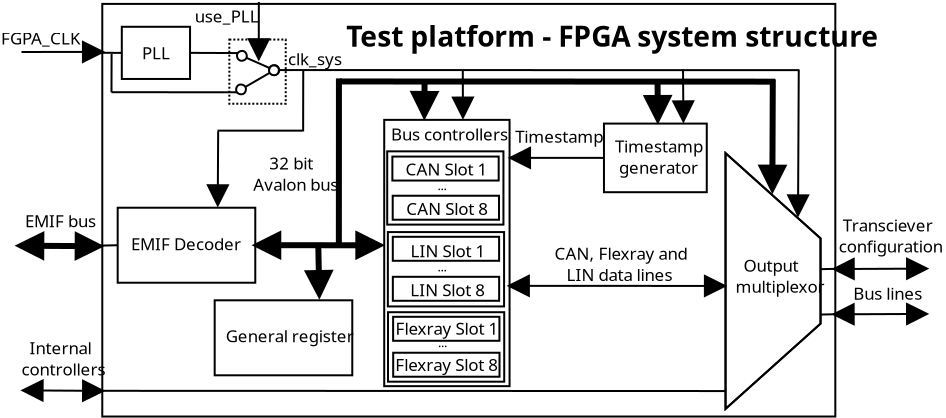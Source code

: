 <?xml version="1.0" encoding="UTF-8"?>
<dia:diagram xmlns:dia="http://www.lysator.liu.se/~alla/dia/">
  <dia:layer name="Pozadí" visible="true" active="true">
    <dia:object type="Standard - Line" version="0" id="O0">
      <dia:attribute name="obj_pos">
        <dia:point val="7.55,25.438"/>
      </dia:attribute>
      <dia:attribute name="obj_bb">
        <dia:rectangle val="7.365,24.703;11.856,26.197"/>
      </dia:attribute>
      <dia:attribute name="conn_endpoints">
        <dia:point val="7.55,25.438"/>
        <dia:point val="11.67,25.462"/>
      </dia:attribute>
      <dia:attribute name="numcp">
        <dia:int val="1"/>
      </dia:attribute>
      <dia:attribute name="line_width">
        <dia:real val="0.3"/>
      </dia:attribute>
      <dia:attribute name="start_arrow">
        <dia:enum val="3"/>
      </dia:attribute>
      <dia:attribute name="start_arrow_length">
        <dia:real val="1"/>
      </dia:attribute>
      <dia:attribute name="start_arrow_width">
        <dia:real val="1"/>
      </dia:attribute>
      <dia:attribute name="end_arrow">
        <dia:enum val="3"/>
      </dia:attribute>
      <dia:attribute name="end_arrow_length">
        <dia:real val="1"/>
      </dia:attribute>
      <dia:attribute name="end_arrow_width">
        <dia:real val="1"/>
      </dia:attribute>
    </dia:object>
    <dia:object type="Standard - Text" version="1" id="O1">
      <dia:attribute name="obj_pos">
        <dia:point val="7.892,24.513"/>
      </dia:attribute>
      <dia:attribute name="obj_bb">
        <dia:rectangle val="7.892,23.666;11.36,24.688"/>
      </dia:attribute>
      <dia:attribute name="text">
        <dia:composite type="text">
          <dia:attribute name="string">
            <dia:string>#EMIF bus#</dia:string>
          </dia:attribute>
          <dia:attribute name="font">
            <dia:font family="sans" style="0" name="Helvetica"/>
          </dia:attribute>
          <dia:attribute name="height">
            <dia:real val="1.058"/>
          </dia:attribute>
          <dia:attribute name="pos">
            <dia:point val="7.892,24.513"/>
          </dia:attribute>
          <dia:attribute name="color">
            <dia:color val="#000000"/>
          </dia:attribute>
          <dia:attribute name="alignment">
            <dia:enum val="0"/>
          </dia:attribute>
        </dia:composite>
      </dia:attribute>
      <dia:attribute name="valign">
        <dia:enum val="3"/>
      </dia:attribute>
    </dia:object>
    <dia:object type="Standard - Text" version="1" id="O2">
      <dia:attribute name="obj_pos">
        <dia:point val="23.952,15.486"/>
      </dia:attribute>
      <dia:attribute name="obj_bb">
        <dia:rectangle val="23.952,14.076;51.04,15.776"/>
      </dia:attribute>
      <dia:attribute name="text">
        <dia:composite type="text">
          <dia:attribute name="string">
            <dia:string>#Test platform - FPGA system structure#</dia:string>
          </dia:attribute>
          <dia:attribute name="font">
            <dia:font family="sans" style="80" name="Helvetica-Bold"/>
          </dia:attribute>
          <dia:attribute name="height">
            <dia:real val="1.764"/>
          </dia:attribute>
          <dia:attribute name="pos">
            <dia:point val="23.952,15.486"/>
          </dia:attribute>
          <dia:attribute name="color">
            <dia:color val="#000000"/>
          </dia:attribute>
          <dia:attribute name="alignment">
            <dia:enum val="0"/>
          </dia:attribute>
        </dia:composite>
      </dia:attribute>
      <dia:attribute name="valign">
        <dia:enum val="3"/>
      </dia:attribute>
    </dia:object>
    <dia:object type="Standard - Box" version="0" id="O3">
      <dia:attribute name="obj_pos">
        <dia:point val="12.52,23.538"/>
      </dia:attribute>
      <dia:attribute name="obj_bb">
        <dia:rectangle val="12.47,23.488;19.45,27.337"/>
      </dia:attribute>
      <dia:attribute name="elem_corner">
        <dia:point val="12.52,23.538"/>
      </dia:attribute>
      <dia:attribute name="elem_width">
        <dia:real val="6.88"/>
      </dia:attribute>
      <dia:attribute name="elem_height">
        <dia:real val="3.75"/>
      </dia:attribute>
      <dia:attribute name="border_width">
        <dia:real val="0.1"/>
      </dia:attribute>
      <dia:attribute name="show_background">
        <dia:boolean val="false"/>
      </dia:attribute>
    </dia:object>
    <dia:object type="Standard - Text" version="1" id="O4">
      <dia:attribute name="obj_pos">
        <dia:point val="13.187,25.669"/>
      </dia:attribute>
      <dia:attribute name="obj_bb">
        <dia:rectangle val="13.187,24.822;18.424,26.903"/>
      </dia:attribute>
      <dia:attribute name="text">
        <dia:composite type="text">
          <dia:attribute name="string">
            <dia:string>#EMIF Decoder
#</dia:string>
          </dia:attribute>
          <dia:attribute name="font">
            <dia:font family="sans" style="0" name="Helvetica"/>
          </dia:attribute>
          <dia:attribute name="height">
            <dia:real val="1.058"/>
          </dia:attribute>
          <dia:attribute name="pos">
            <dia:point val="13.187,25.669"/>
          </dia:attribute>
          <dia:attribute name="color">
            <dia:color val="#000000"/>
          </dia:attribute>
          <dia:attribute name="alignment">
            <dia:enum val="0"/>
          </dia:attribute>
        </dia:composite>
      </dia:attribute>
      <dia:attribute name="valign">
        <dia:enum val="3"/>
      </dia:attribute>
    </dia:object>
    <dia:object type="Standard - Box" version="0" id="O5">
      <dia:attribute name="obj_pos">
        <dia:point val="12.726,14.491"/>
      </dia:attribute>
      <dia:attribute name="obj_bb">
        <dia:rectangle val="12.676,14.441;16.188,17.149"/>
      </dia:attribute>
      <dia:attribute name="elem_corner">
        <dia:point val="12.726,14.491"/>
      </dia:attribute>
      <dia:attribute name="elem_width">
        <dia:real val="3.412"/>
      </dia:attribute>
      <dia:attribute name="elem_height">
        <dia:real val="2.609"/>
      </dia:attribute>
      <dia:attribute name="border_width">
        <dia:real val="0.1"/>
      </dia:attribute>
      <dia:attribute name="show_background">
        <dia:boolean val="false"/>
      </dia:attribute>
    </dia:object>
    <dia:object type="Standard - Text" version="1" id="O6">
      <dia:attribute name="obj_pos">
        <dia:point val="13.73,16.114"/>
      </dia:attribute>
      <dia:attribute name="obj_bb">
        <dia:rectangle val="13.73,15.267;15.043,17.347"/>
      </dia:attribute>
      <dia:attribute name="text">
        <dia:composite type="text">
          <dia:attribute name="string">
            <dia:string>#PLL
#</dia:string>
          </dia:attribute>
          <dia:attribute name="font">
            <dia:font family="sans" style="0" name="Helvetica"/>
          </dia:attribute>
          <dia:attribute name="height">
            <dia:real val="1.058"/>
          </dia:attribute>
          <dia:attribute name="pos">
            <dia:point val="13.73,16.114"/>
          </dia:attribute>
          <dia:attribute name="color">
            <dia:color val="#000000"/>
          </dia:attribute>
          <dia:attribute name="alignment">
            <dia:enum val="0"/>
          </dia:attribute>
        </dia:composite>
      </dia:attribute>
      <dia:attribute name="valign">
        <dia:enum val="3"/>
      </dia:attribute>
    </dia:object>
    <dia:object type="chemeng - compr" version="1" id="O7">
      <dia:attribute name="obj_pos">
        <dia:point val="42.913,20.809"/>
      </dia:attribute>
      <dia:attribute name="obj_bb">
        <dia:rectangle val="42.862,20.697;47.712,33.708"/>
      </dia:attribute>
      <dia:attribute name="meta">
        <dia:composite type="dict"/>
      </dia:attribute>
      <dia:attribute name="elem_corner">
        <dia:point val="42.913,20.809"/>
      </dia:attribute>
      <dia:attribute name="elem_width">
        <dia:real val="4.75"/>
      </dia:attribute>
      <dia:attribute name="elem_height">
        <dia:real val="12.786"/>
      </dia:attribute>
      <dia:attribute name="line_width">
        <dia:real val="0.1"/>
      </dia:attribute>
      <dia:attribute name="line_colour">
        <dia:color val="#000000"/>
      </dia:attribute>
      <dia:attribute name="fill_colour">
        <dia:color val="#ffffff"/>
      </dia:attribute>
      <dia:attribute name="show_background">
        <dia:boolean val="true"/>
      </dia:attribute>
      <dia:attribute name="line_style">
        <dia:enum val="0"/>
        <dia:real val="1"/>
      </dia:attribute>
      <dia:attribute name="flip_horizontal">
        <dia:boolean val="false"/>
      </dia:attribute>
      <dia:attribute name="flip_vertical">
        <dia:boolean val="false"/>
      </dia:attribute>
      <dia:attribute name="subscale">
        <dia:real val="1"/>
      </dia:attribute>
    </dia:object>
    <dia:object type="Standard - Text" version="1" id="O8">
      <dia:attribute name="obj_pos">
        <dia:point val="43.416,26.733"/>
      </dia:attribute>
      <dia:attribute name="obj_bb">
        <dia:rectangle val="43.416,25.886;47.558,29.025"/>
      </dia:attribute>
      <dia:attribute name="text">
        <dia:composite type="text">
          <dia:attribute name="string">
            <dia:string>#  Output
multiplexor
#</dia:string>
          </dia:attribute>
          <dia:attribute name="font">
            <dia:font family="sans" style="0" name="Helvetica"/>
          </dia:attribute>
          <dia:attribute name="height">
            <dia:real val="1.058"/>
          </dia:attribute>
          <dia:attribute name="pos">
            <dia:point val="43.416,26.733"/>
          </dia:attribute>
          <dia:attribute name="color">
            <dia:color val="#000000"/>
          </dia:attribute>
          <dia:attribute name="alignment">
            <dia:enum val="0"/>
          </dia:attribute>
        </dia:composite>
      </dia:attribute>
      <dia:attribute name="valign">
        <dia:enum val="3"/>
      </dia:attribute>
    </dia:object>
    <dia:object type="Standard - Line" version="0" id="O9">
      <dia:attribute name="obj_pos">
        <dia:point val="7.709,15.751"/>
      </dia:attribute>
      <dia:attribute name="obj_bb">
        <dia:rectangle val="7.659,15.168;11.945,16.33"/>
      </dia:attribute>
      <dia:attribute name="conn_endpoints">
        <dia:point val="7.709,15.751"/>
        <dia:point val="11.833,15.748"/>
      </dia:attribute>
      <dia:attribute name="numcp">
        <dia:int val="1"/>
      </dia:attribute>
      <dia:attribute name="line_width">
        <dia:real val="0.1"/>
      </dia:attribute>
      <dia:attribute name="end_arrow">
        <dia:enum val="3"/>
      </dia:attribute>
      <dia:attribute name="end_arrow_length">
        <dia:real val="1"/>
      </dia:attribute>
      <dia:attribute name="end_arrow_width">
        <dia:real val="1"/>
      </dia:attribute>
    </dia:object>
    <dia:object type="Standard - Text" version="1" id="O10">
      <dia:attribute name="obj_pos">
        <dia:point val="6.686,15.377"/>
      </dia:attribute>
      <dia:attribute name="obj_bb">
        <dia:rectangle val="6.686,14.53;10.561,15.552"/>
      </dia:attribute>
      <dia:attribute name="text">
        <dia:composite type="text">
          <dia:attribute name="string">
            <dia:string>#FGPA_CLK#</dia:string>
          </dia:attribute>
          <dia:attribute name="font">
            <dia:font family="sans" style="0" name="Helvetica"/>
          </dia:attribute>
          <dia:attribute name="height">
            <dia:real val="1.058"/>
          </dia:attribute>
          <dia:attribute name="pos">
            <dia:point val="6.686,15.377"/>
          </dia:attribute>
          <dia:attribute name="color">
            <dia:color val="#000000"/>
          </dia:attribute>
          <dia:attribute name="alignment">
            <dia:enum val="0"/>
          </dia:attribute>
        </dia:composite>
      </dia:attribute>
      <dia:attribute name="valign">
        <dia:enum val="3"/>
      </dia:attribute>
    </dia:object>
    <dia:object type="Standard - Line" version="0" id="O11">
      <dia:attribute name="obj_pos">
        <dia:point val="16.138,15.795"/>
      </dia:attribute>
      <dia:attribute name="obj_bb">
        <dia:rectangle val="16.087,15.745;18.662,15.856"/>
      </dia:attribute>
      <dia:attribute name="conn_endpoints">
        <dia:point val="16.138,15.795"/>
        <dia:point val="18.612,15.805"/>
      </dia:attribute>
      <dia:attribute name="numcp">
        <dia:int val="1"/>
      </dia:attribute>
      <dia:attribute name="line_width">
        <dia:real val="0.1"/>
      </dia:attribute>
      <dia:connections>
        <dia:connection handle="0" to="O5" connection="4"/>
      </dia:connections>
    </dia:object>
    <dia:object type="Standard - Line" version="0" id="O12">
      <dia:attribute name="obj_pos">
        <dia:point val="12.209,17.761"/>
      </dia:attribute>
      <dia:attribute name="obj_bb">
        <dia:rectangle val="12.159,17.711;18.581,17.817"/>
      </dia:attribute>
      <dia:attribute name="conn_endpoints">
        <dia:point val="12.209,17.761"/>
        <dia:point val="18.531,17.767"/>
      </dia:attribute>
      <dia:attribute name="numcp">
        <dia:int val="1"/>
      </dia:attribute>
      <dia:attribute name="line_width">
        <dia:real val="0.1"/>
      </dia:attribute>
    </dia:object>
    <dia:object type="Standard - Line" version="0" id="O13">
      <dia:attribute name="obj_pos">
        <dia:point val="20.612,16.654"/>
      </dia:attribute>
      <dia:attribute name="obj_bb">
        <dia:rectangle val="20.562,16.604;46.645,16.71"/>
      </dia:attribute>
      <dia:attribute name="conn_endpoints">
        <dia:point val="20.612,16.654"/>
        <dia:point val="46.595,16.66"/>
      </dia:attribute>
      <dia:attribute name="numcp">
        <dia:int val="1"/>
      </dia:attribute>
      <dia:attribute name="line_width">
        <dia:real val="0.1"/>
      </dia:attribute>
    </dia:object>
    <dia:object type="Standard - Box" version="0" id="O14">
      <dia:attribute name="obj_pos">
        <dia:point val="18.103,15.129"/>
      </dia:attribute>
      <dia:attribute name="obj_bb">
        <dia:rectangle val="18.053,15.079;20.972,18.389"/>
      </dia:attribute>
      <dia:attribute name="elem_corner">
        <dia:point val="18.103,15.129"/>
      </dia:attribute>
      <dia:attribute name="elem_width">
        <dia:real val="2.819"/>
      </dia:attribute>
      <dia:attribute name="elem_height">
        <dia:real val="3.21"/>
      </dia:attribute>
      <dia:attribute name="border_width">
        <dia:real val="0.1"/>
      </dia:attribute>
      <dia:attribute name="show_background">
        <dia:boolean val="false"/>
      </dia:attribute>
      <dia:attribute name="line_style">
        <dia:enum val="4"/>
      </dia:attribute>
    </dia:object>
    <dia:object type="Standard - Line" version="0" id="O15">
      <dia:attribute name="obj_pos">
        <dia:point val="19.578,13.252"/>
      </dia:attribute>
      <dia:attribute name="obj_bb">
        <dia:rectangle val="18.994,13.202;20.156,16.273"/>
      </dia:attribute>
      <dia:attribute name="conn_endpoints">
        <dia:point val="19.578,13.252"/>
        <dia:point val="19.574,16.161"/>
      </dia:attribute>
      <dia:attribute name="numcp">
        <dia:int val="1"/>
      </dia:attribute>
      <dia:attribute name="line_width">
        <dia:real val="0.1"/>
      </dia:attribute>
      <dia:attribute name="end_arrow">
        <dia:enum val="3"/>
      </dia:attribute>
      <dia:attribute name="end_arrow_length">
        <dia:real val="1"/>
      </dia:attribute>
      <dia:attribute name="end_arrow_width">
        <dia:real val="1"/>
      </dia:attribute>
    </dia:object>
    <dia:object type="Standard - Text" version="1" id="O16">
      <dia:attribute name="obj_pos">
        <dia:point val="16.378,14.274"/>
      </dia:attribute>
      <dia:attribute name="obj_bb">
        <dia:rectangle val="16.378,13.427;19.448,14.449"/>
      </dia:attribute>
      <dia:attribute name="text">
        <dia:composite type="text">
          <dia:attribute name="string">
            <dia:string>#use_PLL#</dia:string>
          </dia:attribute>
          <dia:attribute name="font">
            <dia:font family="sans" style="0" name="Helvetica"/>
          </dia:attribute>
          <dia:attribute name="height">
            <dia:real val="1.058"/>
          </dia:attribute>
          <dia:attribute name="pos">
            <dia:point val="16.378,14.274"/>
          </dia:attribute>
          <dia:attribute name="color">
            <dia:color val="#000000"/>
          </dia:attribute>
          <dia:attribute name="alignment">
            <dia:enum val="0"/>
          </dia:attribute>
        </dia:composite>
      </dia:attribute>
      <dia:attribute name="valign">
        <dia:enum val="3"/>
      </dia:attribute>
    </dia:object>
    <dia:object type="Standard - Line" version="0" id="O17">
      <dia:attribute name="obj_pos">
        <dia:point val="18.456,15.823"/>
      </dia:attribute>
      <dia:attribute name="obj_bb">
        <dia:rectangle val="18.39,15.65;20.688,16.95"/>
      </dia:attribute>
      <dia:attribute name="conn_endpoints">
        <dia:point val="18.456,15.823"/>
        <dia:point val="20.622,16.777"/>
      </dia:attribute>
      <dia:attribute name="numcp">
        <dia:int val="1"/>
      </dia:attribute>
      <dia:attribute name="line_width">
        <dia:real val="0.1"/>
      </dia:attribute>
      <dia:attribute name="start_arrow">
        <dia:enum val="9"/>
      </dia:attribute>
      <dia:attribute name="start_arrow_length">
        <dia:real val="0.5"/>
      </dia:attribute>
      <dia:attribute name="start_arrow_width">
        <dia:real val="0.5"/>
      </dia:attribute>
      <dia:attribute name="end_arrow">
        <dia:enum val="9"/>
      </dia:attribute>
      <dia:attribute name="end_arrow_length">
        <dia:real val="0.5"/>
      </dia:attribute>
      <dia:attribute name="end_arrow_width">
        <dia:real val="0.5"/>
      </dia:attribute>
    </dia:object>
    <dia:object type="Standard - Line" version="0" id="O18">
      <dia:attribute name="obj_pos">
        <dia:point val="18.428,17.773"/>
      </dia:attribute>
      <dia:attribute name="obj_bb">
        <dia:rectangle val="18.359,16.391;20.663,17.9"/>
      </dia:attribute>
      <dia:attribute name="conn_endpoints">
        <dia:point val="18.428,17.773"/>
        <dia:point val="20.595,16.518"/>
      </dia:attribute>
      <dia:attribute name="numcp">
        <dia:int val="1"/>
      </dia:attribute>
      <dia:attribute name="line_width">
        <dia:real val="0.1"/>
      </dia:attribute>
      <dia:attribute name="start_arrow">
        <dia:enum val="9"/>
      </dia:attribute>
      <dia:attribute name="start_arrow_length">
        <dia:real val="0.5"/>
      </dia:attribute>
      <dia:attribute name="start_arrow_width">
        <dia:real val="0.5"/>
      </dia:attribute>
      <dia:attribute name="end_arrow">
        <dia:enum val="9"/>
      </dia:attribute>
      <dia:attribute name="end_arrow_length">
        <dia:real val="0.5"/>
      </dia:attribute>
      <dia:attribute name="end_arrow_width">
        <dia:real val="0.5"/>
      </dia:attribute>
    </dia:object>
    <dia:object type="Standard - Line" version="0" id="O19">
      <dia:attribute name="obj_pos">
        <dia:point val="12.216,15.845"/>
      </dia:attribute>
      <dia:attribute name="obj_bb">
        <dia:rectangle val="12.16,15.794;12.266,17.813"/>
      </dia:attribute>
      <dia:attribute name="conn_endpoints">
        <dia:point val="12.216,15.845"/>
        <dia:point val="12.21,17.763"/>
      </dia:attribute>
      <dia:attribute name="numcp">
        <dia:int val="1"/>
      </dia:attribute>
      <dia:attribute name="line_width">
        <dia:real val="0.1"/>
      </dia:attribute>
    </dia:object>
    <dia:object type="Standard - Line" version="0" id="O20">
      <dia:attribute name="obj_pos">
        <dia:point val="11.193,15.79"/>
      </dia:attribute>
      <dia:attribute name="obj_bb">
        <dia:rectangle val="11.143,15.74;12.776,15.845"/>
      </dia:attribute>
      <dia:attribute name="conn_endpoints">
        <dia:point val="11.193,15.79"/>
        <dia:point val="12.726,15.795"/>
      </dia:attribute>
      <dia:attribute name="numcp">
        <dia:int val="1"/>
      </dia:attribute>
      <dia:attribute name="line_width">
        <dia:real val="0.1"/>
      </dia:attribute>
      <dia:connections>
        <dia:connection handle="1" to="O5" connection="3"/>
      </dia:connections>
    </dia:object>
    <dia:object type="Standard - Text" version="1" id="O21">
      <dia:attribute name="obj_pos">
        <dia:point val="21.04,16.415"/>
      </dia:attribute>
      <dia:attribute name="obj_bb">
        <dia:rectangle val="21.04,15.567;23.685,16.59"/>
      </dia:attribute>
      <dia:attribute name="text">
        <dia:composite type="text">
          <dia:attribute name="string">
            <dia:string>#clk_sys#</dia:string>
          </dia:attribute>
          <dia:attribute name="font">
            <dia:font family="sans" style="0" name="Helvetica"/>
          </dia:attribute>
          <dia:attribute name="height">
            <dia:real val="1.058"/>
          </dia:attribute>
          <dia:attribute name="pos">
            <dia:point val="21.04,16.415"/>
          </dia:attribute>
          <dia:attribute name="color">
            <dia:color val="#000000"/>
          </dia:attribute>
          <dia:attribute name="alignment">
            <dia:enum val="0"/>
          </dia:attribute>
        </dia:composite>
      </dia:attribute>
      <dia:attribute name="valign">
        <dia:enum val="3"/>
      </dia:attribute>
    </dia:object>
    <dia:object type="Standard - Line" version="0" id="O22">
      <dia:attribute name="obj_pos">
        <dia:point val="7.717,32.671"/>
      </dia:attribute>
      <dia:attribute name="obj_bb">
        <dia:rectangle val="7.655,32.096;11.899,33.27"/>
      </dia:attribute>
      <dia:attribute name="conn_endpoints">
        <dia:point val="7.717,32.671"/>
        <dia:point val="11.837,32.696"/>
      </dia:attribute>
      <dia:attribute name="numcp">
        <dia:int val="1"/>
      </dia:attribute>
      <dia:attribute name="line_width">
        <dia:real val="0.1"/>
      </dia:attribute>
      <dia:attribute name="start_arrow">
        <dia:enum val="3"/>
      </dia:attribute>
      <dia:attribute name="start_arrow_length">
        <dia:real val="1"/>
      </dia:attribute>
      <dia:attribute name="start_arrow_width">
        <dia:real val="1"/>
      </dia:attribute>
      <dia:attribute name="end_arrow">
        <dia:enum val="3"/>
      </dia:attribute>
      <dia:attribute name="end_arrow_length">
        <dia:real val="1"/>
      </dia:attribute>
      <dia:attribute name="end_arrow_width">
        <dia:real val="1"/>
      </dia:attribute>
    </dia:object>
    <dia:object type="Standard - Box" version="0" id="O23">
      <dia:attribute name="obj_pos">
        <dia:point val="36.834,19.331"/>
      </dia:attribute>
      <dia:attribute name="obj_bb">
        <dia:rectangle val="36.784,19.281;42.023,22.813"/>
      </dia:attribute>
      <dia:attribute name="elem_corner">
        <dia:point val="36.834,19.331"/>
      </dia:attribute>
      <dia:attribute name="elem_width">
        <dia:real val="5.14"/>
      </dia:attribute>
      <dia:attribute name="elem_height">
        <dia:real val="3.431"/>
      </dia:attribute>
      <dia:attribute name="border_width">
        <dia:real val="0.1"/>
      </dia:attribute>
      <dia:attribute name="show_background">
        <dia:boolean val="false"/>
      </dia:attribute>
    </dia:object>
    <dia:object type="Standard - Text" version="1" id="O24">
      <dia:attribute name="obj_pos">
        <dia:point val="37.385,20.782"/>
      </dia:attribute>
      <dia:attribute name="obj_bb">
        <dia:rectangle val="37.385,19.934;41.514,23.073"/>
      </dia:attribute>
      <dia:attribute name="text">
        <dia:composite type="text">
          <dia:attribute name="string">
            <dia:string>#Timestamp
 generator
#</dia:string>
          </dia:attribute>
          <dia:attribute name="font">
            <dia:font family="sans" style="0" name="Helvetica"/>
          </dia:attribute>
          <dia:attribute name="height">
            <dia:real val="1.058"/>
          </dia:attribute>
          <dia:attribute name="pos">
            <dia:point val="37.385,20.782"/>
          </dia:attribute>
          <dia:attribute name="color">
            <dia:color val="#000000"/>
          </dia:attribute>
          <dia:attribute name="alignment">
            <dia:enum val="0"/>
          </dia:attribute>
        </dia:composite>
      </dia:attribute>
      <dia:attribute name="valign">
        <dia:enum val="3"/>
      </dia:attribute>
    </dia:object>
    <dia:object type="Standard - Text" version="1" id="O25">
      <dia:attribute name="obj_pos">
        <dia:point val="7.717,30.866"/>
      </dia:attribute>
      <dia:attribute name="obj_bb">
        <dia:rectangle val="7.717,30.018;11.6,32.099"/>
      </dia:attribute>
      <dia:attribute name="text">
        <dia:composite type="text">
          <dia:attribute name="string">
            <dia:string>#  Internal
controllers#</dia:string>
          </dia:attribute>
          <dia:attribute name="font">
            <dia:font family="sans" style="0" name="Helvetica"/>
          </dia:attribute>
          <dia:attribute name="height">
            <dia:real val="1.058"/>
          </dia:attribute>
          <dia:attribute name="pos">
            <dia:point val="7.717,30.866"/>
          </dia:attribute>
          <dia:attribute name="color">
            <dia:color val="#000000"/>
          </dia:attribute>
          <dia:attribute name="alignment">
            <dia:enum val="0"/>
          </dia:attribute>
        </dia:composite>
      </dia:attribute>
      <dia:attribute name="valign">
        <dia:enum val="3"/>
      </dia:attribute>
    </dia:object>
    <dia:object type="Standard - Line" version="0" id="O26">
      <dia:attribute name="obj_pos">
        <dia:point val="11.784,32.693"/>
      </dia:attribute>
      <dia:attribute name="obj_bb">
        <dia:rectangle val="11.734,32.643;42.98,32.754"/>
      </dia:attribute>
      <dia:attribute name="conn_endpoints">
        <dia:point val="11.784,32.693"/>
        <dia:point val="42.93,32.704"/>
      </dia:attribute>
      <dia:attribute name="numcp">
        <dia:int val="1"/>
      </dia:attribute>
      <dia:attribute name="line_width">
        <dia:real val="0.1"/>
      </dia:attribute>
    </dia:object>
    <dia:object type="Standard - Box" version="0" id="O27">
      <dia:attribute name="obj_pos">
        <dia:point val="25.847,19.145"/>
      </dia:attribute>
      <dia:attribute name="obj_bb">
        <dia:rectangle val="25.797,19.095;32.164,32.51"/>
      </dia:attribute>
      <dia:attribute name="elem_corner">
        <dia:point val="25.847,19.145"/>
      </dia:attribute>
      <dia:attribute name="elem_width">
        <dia:real val="6.267"/>
      </dia:attribute>
      <dia:attribute name="elem_height">
        <dia:real val="13.315"/>
      </dia:attribute>
      <dia:attribute name="border_width">
        <dia:real val="0.1"/>
      </dia:attribute>
      <dia:attribute name="show_background">
        <dia:boolean val="false"/>
      </dia:attribute>
    </dia:object>
    <dia:object type="Standard - Line" version="0" id="O28">
      <dia:attribute name="obj_pos">
        <dia:point val="19.4,25.413"/>
      </dia:attribute>
      <dia:attribute name="obj_bb">
        <dia:rectangle val="19.215,24.67;25.887,26.157"/>
      </dia:attribute>
      <dia:attribute name="conn_endpoints">
        <dia:point val="19.4,25.413"/>
        <dia:point val="25.702,25.414"/>
      </dia:attribute>
      <dia:attribute name="numcp">
        <dia:int val="1"/>
      </dia:attribute>
      <dia:attribute name="line_width">
        <dia:real val="0.3"/>
      </dia:attribute>
      <dia:attribute name="start_arrow">
        <dia:enum val="3"/>
      </dia:attribute>
      <dia:attribute name="start_arrow_length">
        <dia:real val="1"/>
      </dia:attribute>
      <dia:attribute name="start_arrow_width">
        <dia:real val="1"/>
      </dia:attribute>
      <dia:attribute name="end_arrow">
        <dia:enum val="3"/>
      </dia:attribute>
      <dia:attribute name="end_arrow_length">
        <dia:real val="1"/>
      </dia:attribute>
      <dia:attribute name="end_arrow_width">
        <dia:real val="1"/>
      </dia:attribute>
      <dia:connections>
        <dia:connection handle="0" to="O3" connection="4"/>
      </dia:connections>
    </dia:object>
    <dia:object type="Standard - Text" version="1" id="O29">
      <dia:attribute name="obj_pos">
        <dia:point val="26.908,21.927"/>
      </dia:attribute>
      <dia:attribute name="obj_bb">
        <dia:rectangle val="26.908,21.08;30.891,23.161"/>
      </dia:attribute>
      <dia:attribute name="text">
        <dia:composite type="text">
          <dia:attribute name="string">
            <dia:string>#CAN Slot 1
#</dia:string>
          </dia:attribute>
          <dia:attribute name="font">
            <dia:font family="sans" style="0" name="Helvetica"/>
          </dia:attribute>
          <dia:attribute name="height">
            <dia:real val="1.058"/>
          </dia:attribute>
          <dia:attribute name="pos">
            <dia:point val="26.908,21.927"/>
          </dia:attribute>
          <dia:attribute name="color">
            <dia:color val="#000000"/>
          </dia:attribute>
          <dia:attribute name="alignment">
            <dia:enum val="0"/>
          </dia:attribute>
        </dia:composite>
      </dia:attribute>
      <dia:attribute name="valign">
        <dia:enum val="3"/>
      </dia:attribute>
    </dia:object>
    <dia:object type="Standard - Box" version="0" id="O30">
      <dia:attribute name="obj_pos">
        <dia:point val="26.255,20.98"/>
      </dia:attribute>
      <dia:attribute name="obj_bb">
        <dia:rectangle val="26.205,20.93;31.62,22.229"/>
      </dia:attribute>
      <dia:attribute name="elem_corner">
        <dia:point val="26.255,20.98"/>
      </dia:attribute>
      <dia:attribute name="elem_width">
        <dia:real val="5.315"/>
      </dia:attribute>
      <dia:attribute name="elem_height">
        <dia:real val="1.199"/>
      </dia:attribute>
      <dia:attribute name="border_width">
        <dia:real val="0.1"/>
      </dia:attribute>
      <dia:attribute name="show_background">
        <dia:boolean val="false"/>
      </dia:attribute>
    </dia:object>
    <dia:object type="Standard - Box" version="0" id="O31">
      <dia:attribute name="obj_pos">
        <dia:point val="26.271,22.939"/>
      </dia:attribute>
      <dia:attribute name="obj_bb">
        <dia:rectangle val="26.221,22.889;31.636,24.188"/>
      </dia:attribute>
      <dia:attribute name="elem_corner">
        <dia:point val="26.271,22.939"/>
      </dia:attribute>
      <dia:attribute name="elem_width">
        <dia:real val="5.315"/>
      </dia:attribute>
      <dia:attribute name="elem_height">
        <dia:real val="1.199"/>
      </dia:attribute>
      <dia:attribute name="border_width">
        <dia:real val="0.1"/>
      </dia:attribute>
      <dia:attribute name="show_background">
        <dia:boolean val="false"/>
      </dia:attribute>
    </dia:object>
    <dia:object type="Standard - Text" version="1" id="O32">
      <dia:attribute name="obj_pos">
        <dia:point val="26.948,23.906"/>
      </dia:attribute>
      <dia:attribute name="obj_bb">
        <dia:rectangle val="26.948,23.058;30.931,25.139"/>
      </dia:attribute>
      <dia:attribute name="text">
        <dia:composite type="text">
          <dia:attribute name="string">
            <dia:string>#CAN Slot 8
#</dia:string>
          </dia:attribute>
          <dia:attribute name="font">
            <dia:font family="sans" style="0" name="Helvetica"/>
          </dia:attribute>
          <dia:attribute name="height">
            <dia:real val="1.058"/>
          </dia:attribute>
          <dia:attribute name="pos">
            <dia:point val="26.948,23.906"/>
          </dia:attribute>
          <dia:attribute name="color">
            <dia:color val="#000000"/>
          </dia:attribute>
          <dia:attribute name="alignment">
            <dia:enum val="0"/>
          </dia:attribute>
        </dia:composite>
      </dia:attribute>
      <dia:attribute name="valign">
        <dia:enum val="3"/>
      </dia:attribute>
    </dia:object>
    <dia:object type="Standard - Text" version="1" id="O33">
      <dia:attribute name="obj_pos">
        <dia:point val="28.509,22.67"/>
      </dia:attribute>
      <dia:attribute name="obj_bb">
        <dia:rectangle val="28.509,22.03;29.094,22.802"/>
      </dia:attribute>
      <dia:attribute name="text">
        <dia:composite type="text">
          <dia:attribute name="string">
            <dia:string>#...#</dia:string>
          </dia:attribute>
          <dia:attribute name="font">
            <dia:font family="sans" style="0" name="Helvetica"/>
          </dia:attribute>
          <dia:attribute name="height">
            <dia:real val="0.8"/>
          </dia:attribute>
          <dia:attribute name="pos">
            <dia:point val="28.509,22.67"/>
          </dia:attribute>
          <dia:attribute name="color">
            <dia:color val="#000000"/>
          </dia:attribute>
          <dia:attribute name="alignment">
            <dia:enum val="0"/>
          </dia:attribute>
        </dia:composite>
      </dia:attribute>
      <dia:attribute name="valign">
        <dia:enum val="3"/>
      </dia:attribute>
    </dia:object>
    <dia:object type="Standard - Text" version="1" id="O34">
      <dia:attribute name="obj_pos">
        <dia:point val="27.16,26.008"/>
      </dia:attribute>
      <dia:attribute name="obj_bb">
        <dia:rectangle val="27.16,25.16;30.863,27.241"/>
      </dia:attribute>
      <dia:attribute name="text">
        <dia:composite type="text">
          <dia:attribute name="string">
            <dia:string>#LIN Slot 1
#</dia:string>
          </dia:attribute>
          <dia:attribute name="font">
            <dia:font family="sans" style="0" name="Helvetica"/>
          </dia:attribute>
          <dia:attribute name="height">
            <dia:real val="1.058"/>
          </dia:attribute>
          <dia:attribute name="pos">
            <dia:point val="27.16,26.008"/>
          </dia:attribute>
          <dia:attribute name="color">
            <dia:color val="#000000"/>
          </dia:attribute>
          <dia:attribute name="alignment">
            <dia:enum val="0"/>
          </dia:attribute>
        </dia:composite>
      </dia:attribute>
      <dia:attribute name="valign">
        <dia:enum val="3"/>
      </dia:attribute>
    </dia:object>
    <dia:object type="Standard - Box" version="0" id="O35">
      <dia:attribute name="obj_pos">
        <dia:point val="26.276,24.992"/>
      </dia:attribute>
      <dia:attribute name="obj_bb">
        <dia:rectangle val="26.226,24.942;31.64,26.241"/>
      </dia:attribute>
      <dia:attribute name="elem_corner">
        <dia:point val="26.276,24.992"/>
      </dia:attribute>
      <dia:attribute name="elem_width">
        <dia:real val="5.315"/>
      </dia:attribute>
      <dia:attribute name="elem_height">
        <dia:real val="1.199"/>
      </dia:attribute>
      <dia:attribute name="border_width">
        <dia:real val="0.1"/>
      </dia:attribute>
      <dia:attribute name="show_background">
        <dia:boolean val="false"/>
      </dia:attribute>
    </dia:object>
    <dia:object type="Standard - Box" version="0" id="O36">
      <dia:attribute name="obj_pos">
        <dia:point val="26.278,26.992"/>
      </dia:attribute>
      <dia:attribute name="obj_bb">
        <dia:rectangle val="26.228,26.942;31.643,28.241"/>
      </dia:attribute>
      <dia:attribute name="elem_corner">
        <dia:point val="26.278,26.992"/>
      </dia:attribute>
      <dia:attribute name="elem_width">
        <dia:real val="5.315"/>
      </dia:attribute>
      <dia:attribute name="elem_height">
        <dia:real val="1.199"/>
      </dia:attribute>
      <dia:attribute name="border_width">
        <dia:real val="0.1"/>
      </dia:attribute>
      <dia:attribute name="show_background">
        <dia:boolean val="false"/>
      </dia:attribute>
    </dia:object>
    <dia:object type="Standard - Text" version="1" id="O37">
      <dia:attribute name="obj_pos">
        <dia:point val="27.152,27.959"/>
      </dia:attribute>
      <dia:attribute name="obj_bb">
        <dia:rectangle val="27.152,27.111;30.855,29.192"/>
      </dia:attribute>
      <dia:attribute name="text">
        <dia:composite type="text">
          <dia:attribute name="string">
            <dia:string>#LIN Slot 8
#</dia:string>
          </dia:attribute>
          <dia:attribute name="font">
            <dia:font family="sans" style="0" name="Helvetica"/>
          </dia:attribute>
          <dia:attribute name="height">
            <dia:real val="1.058"/>
          </dia:attribute>
          <dia:attribute name="pos">
            <dia:point val="27.152,27.959"/>
          </dia:attribute>
          <dia:attribute name="color">
            <dia:color val="#000000"/>
          </dia:attribute>
          <dia:attribute name="alignment">
            <dia:enum val="0"/>
          </dia:attribute>
        </dia:composite>
      </dia:attribute>
      <dia:attribute name="valign">
        <dia:enum val="3"/>
      </dia:attribute>
    </dia:object>
    <dia:object type="Standard - Text" version="1" id="O38">
      <dia:attribute name="obj_pos">
        <dia:point val="28.515,26.723"/>
      </dia:attribute>
      <dia:attribute name="obj_bb">
        <dia:rectangle val="28.515,26.083;29.1,26.855"/>
      </dia:attribute>
      <dia:attribute name="text">
        <dia:composite type="text">
          <dia:attribute name="string">
            <dia:string>#...#</dia:string>
          </dia:attribute>
          <dia:attribute name="font">
            <dia:font family="sans" style="0" name="Helvetica"/>
          </dia:attribute>
          <dia:attribute name="height">
            <dia:real val="0.8"/>
          </dia:attribute>
          <dia:attribute name="pos">
            <dia:point val="28.515,26.723"/>
          </dia:attribute>
          <dia:attribute name="color">
            <dia:color val="#000000"/>
          </dia:attribute>
          <dia:attribute name="alignment">
            <dia:enum val="0"/>
          </dia:attribute>
        </dia:composite>
      </dia:attribute>
      <dia:attribute name="valign">
        <dia:enum val="3"/>
      </dia:attribute>
    </dia:object>
    <dia:object type="Standard - Box" version="0" id="O39">
      <dia:attribute name="obj_pos">
        <dia:point val="26.292,28.992"/>
      </dia:attribute>
      <dia:attribute name="obj_bb">
        <dia:rectangle val="26.242,28.942;31.657,30.241"/>
      </dia:attribute>
      <dia:attribute name="elem_corner">
        <dia:point val="26.292,28.992"/>
      </dia:attribute>
      <dia:attribute name="elem_width">
        <dia:real val="5.315"/>
      </dia:attribute>
      <dia:attribute name="elem_height">
        <dia:real val="1.199"/>
      </dia:attribute>
      <dia:attribute name="border_width">
        <dia:real val="0.1"/>
      </dia:attribute>
      <dia:attribute name="show_background">
        <dia:boolean val="false"/>
      </dia:attribute>
    </dia:object>
    <dia:object type="Standard - Box" version="0" id="O40">
      <dia:attribute name="obj_pos">
        <dia:point val="26.296,30.789"/>
      </dia:attribute>
      <dia:attribute name="obj_bb">
        <dia:rectangle val="26.246,30.739;31.66,32.038"/>
      </dia:attribute>
      <dia:attribute name="elem_corner">
        <dia:point val="26.296,30.789"/>
      </dia:attribute>
      <dia:attribute name="elem_width">
        <dia:real val="5.315"/>
      </dia:attribute>
      <dia:attribute name="elem_height">
        <dia:real val="1.199"/>
      </dia:attribute>
      <dia:attribute name="border_width">
        <dia:real val="0.1"/>
      </dia:attribute>
      <dia:attribute name="show_background">
        <dia:boolean val="false"/>
      </dia:attribute>
    </dia:object>
    <dia:object type="Standard - Text" version="1" id="O41">
      <dia:attribute name="obj_pos">
        <dia:point val="26.404,31.705"/>
      </dia:attribute>
      <dia:attribute name="obj_bb">
        <dia:rectangle val="26.404,30.858;31.476,32.939"/>
      </dia:attribute>
      <dia:attribute name="text">
        <dia:composite type="text">
          <dia:attribute name="string">
            <dia:string>#Flexray Slot 8
#</dia:string>
          </dia:attribute>
          <dia:attribute name="font">
            <dia:font family="sans" style="0" name="Helvetica"/>
          </dia:attribute>
          <dia:attribute name="height">
            <dia:real val="1.058"/>
          </dia:attribute>
          <dia:attribute name="pos">
            <dia:point val="26.404,31.705"/>
          </dia:attribute>
          <dia:attribute name="color">
            <dia:color val="#000000"/>
          </dia:attribute>
          <dia:attribute name="alignment">
            <dia:enum val="0"/>
          </dia:attribute>
        </dia:composite>
      </dia:attribute>
      <dia:attribute name="valign">
        <dia:enum val="3"/>
      </dia:attribute>
    </dia:object>
    <dia:object type="Standard - Text" version="1" id="O42">
      <dia:attribute name="obj_pos">
        <dia:point val="28.533,30.52"/>
      </dia:attribute>
      <dia:attribute name="obj_bb">
        <dia:rectangle val="28.533,29.88;29.118,30.652"/>
      </dia:attribute>
      <dia:attribute name="text">
        <dia:composite type="text">
          <dia:attribute name="string">
            <dia:string>#...#</dia:string>
          </dia:attribute>
          <dia:attribute name="font">
            <dia:font family="sans" style="0" name="Helvetica"/>
          </dia:attribute>
          <dia:attribute name="height">
            <dia:real val="0.8"/>
          </dia:attribute>
          <dia:attribute name="pos">
            <dia:point val="28.533,30.52"/>
          </dia:attribute>
          <dia:attribute name="color">
            <dia:color val="#000000"/>
          </dia:attribute>
          <dia:attribute name="alignment">
            <dia:enum val="0"/>
          </dia:attribute>
        </dia:composite>
      </dia:attribute>
      <dia:attribute name="valign">
        <dia:enum val="3"/>
      </dia:attribute>
    </dia:object>
    <dia:object type="Standard - Text" version="1" id="O43">
      <dia:attribute name="obj_pos">
        <dia:point val="26.408,29.888"/>
      </dia:attribute>
      <dia:attribute name="obj_bb">
        <dia:rectangle val="26.408,29.041;31.481,31.122"/>
      </dia:attribute>
      <dia:attribute name="text">
        <dia:composite type="text">
          <dia:attribute name="string">
            <dia:string>#Flexray Slot 1
#</dia:string>
          </dia:attribute>
          <dia:attribute name="font">
            <dia:font family="sans" style="0" name="Helvetica"/>
          </dia:attribute>
          <dia:attribute name="height">
            <dia:real val="1.058"/>
          </dia:attribute>
          <dia:attribute name="pos">
            <dia:point val="26.408,29.888"/>
          </dia:attribute>
          <dia:attribute name="color">
            <dia:color val="#000000"/>
          </dia:attribute>
          <dia:attribute name="alignment">
            <dia:enum val="0"/>
          </dia:attribute>
        </dia:composite>
      </dia:attribute>
      <dia:attribute name="valign">
        <dia:enum val="3"/>
      </dia:attribute>
    </dia:object>
    <dia:object type="Standard - Box" version="0" id="O44">
      <dia:attribute name="obj_pos">
        <dia:point val="25.997,20.719"/>
      </dia:attribute>
      <dia:attribute name="obj_bb">
        <dia:rectangle val="25.947,20.669;31.859,24.433"/>
      </dia:attribute>
      <dia:attribute name="elem_corner">
        <dia:point val="25.997,20.719"/>
      </dia:attribute>
      <dia:attribute name="elem_width">
        <dia:real val="5.811"/>
      </dia:attribute>
      <dia:attribute name="elem_height">
        <dia:real val="3.663"/>
      </dia:attribute>
      <dia:attribute name="border_width">
        <dia:real val="0.1"/>
      </dia:attribute>
      <dia:attribute name="show_background">
        <dia:boolean val="false"/>
      </dia:attribute>
    </dia:object>
    <dia:object type="Standard - Box" version="0" id="O45">
      <dia:attribute name="obj_pos">
        <dia:point val="26.029,24.756"/>
      </dia:attribute>
      <dia:attribute name="obj_bb">
        <dia:rectangle val="25.98,24.706;31.891,28.524"/>
      </dia:attribute>
      <dia:attribute name="elem_corner">
        <dia:point val="26.029,24.756"/>
      </dia:attribute>
      <dia:attribute name="elem_width">
        <dia:real val="5.811"/>
      </dia:attribute>
      <dia:attribute name="elem_height">
        <dia:real val="3.718"/>
      </dia:attribute>
      <dia:attribute name="border_width">
        <dia:real val="0.1"/>
      </dia:attribute>
      <dia:attribute name="show_background">
        <dia:boolean val="false"/>
      </dia:attribute>
    </dia:object>
    <dia:object type="Standard - Box" version="0" id="O46">
      <dia:attribute name="obj_pos">
        <dia:point val="26.036,28.762"/>
      </dia:attribute>
      <dia:attribute name="obj_bb">
        <dia:rectangle val="25.986,28.712;31.898,32.286"/>
      </dia:attribute>
      <dia:attribute name="elem_corner">
        <dia:point val="26.036,28.762"/>
      </dia:attribute>
      <dia:attribute name="elem_width">
        <dia:real val="5.811"/>
      </dia:attribute>
      <dia:attribute name="elem_height">
        <dia:real val="3.474"/>
      </dia:attribute>
      <dia:attribute name="border_width">
        <dia:real val="0.1"/>
      </dia:attribute>
      <dia:attribute name="show_background">
        <dia:boolean val="false"/>
      </dia:attribute>
    </dia:object>
    <dia:object type="Standard - Text" version="1" id="O47">
      <dia:attribute name="obj_pos">
        <dia:point val="26.183,20.171"/>
      </dia:attribute>
      <dia:attribute name="obj_bb">
        <dia:rectangle val="26.183,19.323;31.681,20.346"/>
      </dia:attribute>
      <dia:attribute name="text">
        <dia:composite type="text">
          <dia:attribute name="string">
            <dia:string>#Bus controllers#</dia:string>
          </dia:attribute>
          <dia:attribute name="font">
            <dia:font family="sans" style="0" name="Helvetica"/>
          </dia:attribute>
          <dia:attribute name="height">
            <dia:real val="1.058"/>
          </dia:attribute>
          <dia:attribute name="pos">
            <dia:point val="26.183,20.171"/>
          </dia:attribute>
          <dia:attribute name="color">
            <dia:color val="#000000"/>
          </dia:attribute>
          <dia:attribute name="alignment">
            <dia:enum val="0"/>
          </dia:attribute>
        </dia:composite>
      </dia:attribute>
      <dia:attribute name="valign">
        <dia:enum val="3"/>
      </dia:attribute>
    </dia:object>
    <dia:object type="Standard - Line" version="0" id="O48">
      <dia:attribute name="obj_pos">
        <dia:point val="32.03,27.443"/>
      </dia:attribute>
      <dia:attribute name="obj_bb">
        <dia:rectangle val="31.968,26.863;42.993,28.03"/>
      </dia:attribute>
      <dia:attribute name="conn_endpoints">
        <dia:point val="32.03,27.443"/>
        <dia:point val="42.931,27.449"/>
      </dia:attribute>
      <dia:attribute name="numcp">
        <dia:int val="1"/>
      </dia:attribute>
      <dia:attribute name="line_width">
        <dia:real val="0.1"/>
      </dia:attribute>
      <dia:attribute name="start_arrow">
        <dia:enum val="3"/>
      </dia:attribute>
      <dia:attribute name="start_arrow_length">
        <dia:real val="1"/>
      </dia:attribute>
      <dia:attribute name="start_arrow_width">
        <dia:real val="1"/>
      </dia:attribute>
      <dia:attribute name="end_arrow">
        <dia:enum val="3"/>
      </dia:attribute>
      <dia:attribute name="end_arrow_length">
        <dia:real val="1"/>
      </dia:attribute>
      <dia:attribute name="end_arrow_width">
        <dia:real val="1"/>
      </dia:attribute>
    </dia:object>
    <dia:object type="Standard - Text" version="1" id="O49">
      <dia:attribute name="obj_pos">
        <dia:point val="34.367,26.14"/>
      </dia:attribute>
      <dia:attribute name="obj_bb">
        <dia:rectangle val="34.367,25.292;40.794,27.373"/>
      </dia:attribute>
      <dia:attribute name="text">
        <dia:composite type="text">
          <dia:attribute name="string">
            <dia:string>#CAN, Flexray and
   LIN data lines#</dia:string>
          </dia:attribute>
          <dia:attribute name="font">
            <dia:font family="sans" style="0" name="Helvetica"/>
          </dia:attribute>
          <dia:attribute name="height">
            <dia:real val="1.058"/>
          </dia:attribute>
          <dia:attribute name="pos">
            <dia:point val="34.367,26.14"/>
          </dia:attribute>
          <dia:attribute name="color">
            <dia:color val="#000000"/>
          </dia:attribute>
          <dia:attribute name="alignment">
            <dia:enum val="0"/>
          </dia:attribute>
        </dia:composite>
      </dia:attribute>
      <dia:attribute name="valign">
        <dia:enum val="3"/>
      </dia:attribute>
    </dia:object>
    <dia:object type="Standard - Line" version="0" id="O50">
      <dia:attribute name="obj_pos">
        <dia:point val="36.834,21.047"/>
      </dia:attribute>
      <dia:attribute name="obj_bb">
        <dia:rectangle val="31.977,20.464;36.884,21.626"/>
      </dia:attribute>
      <dia:attribute name="conn_endpoints">
        <dia:point val="36.834,21.047"/>
        <dia:point val="32.088,21.044"/>
      </dia:attribute>
      <dia:attribute name="numcp">
        <dia:int val="1"/>
      </dia:attribute>
      <dia:attribute name="line_width">
        <dia:real val="0.1"/>
      </dia:attribute>
      <dia:attribute name="end_arrow">
        <dia:enum val="3"/>
      </dia:attribute>
      <dia:attribute name="end_arrow_length">
        <dia:real val="1"/>
      </dia:attribute>
      <dia:attribute name="end_arrow_width">
        <dia:real val="1"/>
      </dia:attribute>
      <dia:connections>
        <dia:connection handle="0" to="O23" connection="3"/>
      </dia:connections>
    </dia:object>
    <dia:object type="Standard - Text" version="1" id="O51">
      <dia:attribute name="obj_pos">
        <dia:point val="32.395,20.294"/>
      </dia:attribute>
      <dia:attribute name="obj_bb">
        <dia:rectangle val="32.395,19.446;36.526,20.469"/>
      </dia:attribute>
      <dia:attribute name="text">
        <dia:composite type="text">
          <dia:attribute name="string">
            <dia:string>#Timestamp#</dia:string>
          </dia:attribute>
          <dia:attribute name="font">
            <dia:font family="sans" style="0" name="Helvetica"/>
          </dia:attribute>
          <dia:attribute name="height">
            <dia:real val="1.058"/>
          </dia:attribute>
          <dia:attribute name="pos">
            <dia:point val="32.395,20.294"/>
          </dia:attribute>
          <dia:attribute name="color">
            <dia:color val="#000000"/>
          </dia:attribute>
          <dia:attribute name="alignment">
            <dia:enum val="0"/>
          </dia:attribute>
        </dia:composite>
      </dia:attribute>
      <dia:attribute name="valign">
        <dia:enum val="3"/>
      </dia:attribute>
    </dia:object>
    <dia:object type="Standard - Line" version="0" id="O52">
      <dia:attribute name="obj_pos">
        <dia:point val="23.583,17.072"/>
      </dia:attribute>
      <dia:attribute name="obj_bb">
        <dia:rectangle val="23.429,16.921;23.733,25.51"/>
      </dia:attribute>
      <dia:attribute name="conn_endpoints">
        <dia:point val="23.583,17.072"/>
        <dia:point val="23.579,25.36"/>
      </dia:attribute>
      <dia:attribute name="numcp">
        <dia:int val="1"/>
      </dia:attribute>
      <dia:attribute name="line_width">
        <dia:real val="0.3"/>
      </dia:attribute>
    </dia:object>
    <dia:object type="Standard - Line" version="0" id="O53">
      <dia:attribute name="obj_pos">
        <dia:point val="23.637,17.226"/>
      </dia:attribute>
      <dia:attribute name="obj_bb">
        <dia:rectangle val="23.487,17.076;45.54,17.384"/>
      </dia:attribute>
      <dia:attribute name="conn_endpoints">
        <dia:point val="23.637,17.226"/>
        <dia:point val="45.39,17.234"/>
      </dia:attribute>
      <dia:attribute name="numcp">
        <dia:int val="1"/>
      </dia:attribute>
      <dia:attribute name="line_width">
        <dia:real val="0.3"/>
      </dia:attribute>
    </dia:object>
    <dia:object type="Standard - Line" version="0" id="O54">
      <dia:attribute name="obj_pos">
        <dia:point val="21.798,16.662"/>
      </dia:attribute>
      <dia:attribute name="obj_bb">
        <dia:rectangle val="21.742,16.612;21.849,19.775"/>
      </dia:attribute>
      <dia:attribute name="conn_endpoints">
        <dia:point val="21.798,16.662"/>
        <dia:point val="21.793,19.725"/>
      </dia:attribute>
      <dia:attribute name="numcp">
        <dia:int val="1"/>
      </dia:attribute>
      <dia:attribute name="line_width">
        <dia:real val="0.1"/>
      </dia:attribute>
    </dia:object>
    <dia:object type="Standard - Line" version="0" id="O55">
      <dia:attribute name="obj_pos">
        <dia:point val="17.512,19.684"/>
      </dia:attribute>
      <dia:attribute name="obj_bb">
        <dia:rectangle val="17.462,19.634;21.815,19.734"/>
      </dia:attribute>
      <dia:attribute name="conn_endpoints">
        <dia:point val="17.512,19.684"/>
        <dia:point val="21.765,19.684"/>
      </dia:attribute>
      <dia:attribute name="numcp">
        <dia:int val="1"/>
      </dia:attribute>
      <dia:attribute name="line_width">
        <dia:real val="0.1"/>
      </dia:attribute>
    </dia:object>
    <dia:object type="Standard - Line" version="0" id="O56">
      <dia:attribute name="obj_pos">
        <dia:point val="17.544,19.715"/>
      </dia:attribute>
      <dia:attribute name="obj_bb">
        <dia:rectangle val="16.949,19.665;18.111,23.576"/>
      </dia:attribute>
      <dia:attribute name="conn_endpoints">
        <dia:point val="17.544,19.715"/>
        <dia:point val="17.524,23.464"/>
      </dia:attribute>
      <dia:attribute name="numcp">
        <dia:int val="1"/>
      </dia:attribute>
      <dia:attribute name="line_width">
        <dia:real val="0.1"/>
      </dia:attribute>
      <dia:attribute name="end_arrow">
        <dia:enum val="3"/>
      </dia:attribute>
      <dia:attribute name="end_arrow_length">
        <dia:real val="1"/>
      </dia:attribute>
      <dia:attribute name="end_arrow_width">
        <dia:real val="1"/>
      </dia:attribute>
    </dia:object>
    <dia:object type="Standard - Text" version="1" id="O57">
      <dia:attribute name="obj_pos">
        <dia:point val="19.298,21.626"/>
      </dia:attribute>
      <dia:attribute name="obj_bb">
        <dia:rectangle val="19.298,20.779;23.38,23.918"/>
      </dia:attribute>
      <dia:attribute name="text">
        <dia:composite type="text">
          <dia:attribute name="string">
            <dia:string>#    32 bit 
Avalon bus
#</dia:string>
          </dia:attribute>
          <dia:attribute name="font">
            <dia:font family="sans" style="0" name="Helvetica"/>
          </dia:attribute>
          <dia:attribute name="height">
            <dia:real val="1.058"/>
          </dia:attribute>
          <dia:attribute name="pos">
            <dia:point val="19.298,21.626"/>
          </dia:attribute>
          <dia:attribute name="color">
            <dia:color val="#000000"/>
          </dia:attribute>
          <dia:attribute name="alignment">
            <dia:enum val="0"/>
          </dia:attribute>
        </dia:composite>
      </dia:attribute>
      <dia:attribute name="valign">
        <dia:enum val="3"/>
      </dia:attribute>
    </dia:object>
    <dia:object type="Standard - Line" version="0" id="O58">
      <dia:attribute name="obj_pos">
        <dia:point val="39.514,17.11"/>
      </dia:attribute>
      <dia:attribute name="obj_bb">
        <dia:rectangle val="38.777,16.959;40.263,19.535"/>
      </dia:attribute>
      <dia:attribute name="conn_endpoints">
        <dia:point val="39.514,17.11"/>
        <dia:point val="39.526,19.2"/>
      </dia:attribute>
      <dia:attribute name="numcp">
        <dia:int val="1"/>
      </dia:attribute>
      <dia:attribute name="line_width">
        <dia:real val="0.3"/>
      </dia:attribute>
      <dia:attribute name="end_arrow">
        <dia:enum val="3"/>
      </dia:attribute>
      <dia:attribute name="end_arrow_length">
        <dia:real val="1"/>
      </dia:attribute>
      <dia:attribute name="end_arrow_width">
        <dia:real val="1"/>
      </dia:attribute>
    </dia:object>
    <dia:object type="Standard - Line" version="0" id="O59">
      <dia:attribute name="obj_pos">
        <dia:point val="45.276,17.119"/>
      </dia:attribute>
      <dia:attribute name="obj_bb">
        <dia:rectangle val="44.516,16.969;46.001,23.02"/>
      </dia:attribute>
      <dia:attribute name="conn_endpoints">
        <dia:point val="45.276,17.119"/>
        <dia:point val="45.254,22.684"/>
      </dia:attribute>
      <dia:attribute name="numcp">
        <dia:int val="1"/>
      </dia:attribute>
      <dia:attribute name="line_width">
        <dia:real val="0.3"/>
      </dia:attribute>
      <dia:attribute name="end_arrow">
        <dia:enum val="3"/>
      </dia:attribute>
      <dia:attribute name="end_arrow_length">
        <dia:real val="1"/>
      </dia:attribute>
      <dia:attribute name="end_arrow_width">
        <dia:real val="1"/>
      </dia:attribute>
    </dia:object>
    <dia:object type="Standard - Box" version="0" id="O60">
      <dia:attribute name="obj_pos">
        <dia:point val="11.75,13.347"/>
      </dia:attribute>
      <dia:attribute name="obj_bb">
        <dia:rectangle val="11.7,13.297;48.452,34.028"/>
      </dia:attribute>
      <dia:attribute name="elem_corner">
        <dia:point val="11.75,13.347"/>
      </dia:attribute>
      <dia:attribute name="elem_width">
        <dia:real val="36.652"/>
      </dia:attribute>
      <dia:attribute name="elem_height">
        <dia:real val="20.631"/>
      </dia:attribute>
      <dia:attribute name="border_width">
        <dia:real val="0.1"/>
      </dia:attribute>
      <dia:attribute name="show_background">
        <dia:boolean val="false"/>
      </dia:attribute>
    </dia:object>
    <dia:object type="Standard - Line" version="0" id="O61">
      <dia:attribute name="obj_pos">
        <dia:point val="27.866,17.145"/>
      </dia:attribute>
      <dia:attribute name="obj_bb">
        <dia:rectangle val="27.119,16.994;28.604,19.334"/>
      </dia:attribute>
      <dia:attribute name="conn_endpoints">
        <dia:point val="27.866,17.145"/>
        <dia:point val="27.853,18.998"/>
      </dia:attribute>
      <dia:attribute name="numcp">
        <dia:int val="1"/>
      </dia:attribute>
      <dia:attribute name="line_width">
        <dia:real val="0.3"/>
      </dia:attribute>
      <dia:attribute name="end_arrow">
        <dia:enum val="3"/>
      </dia:attribute>
      <dia:attribute name="end_arrow_length">
        <dia:real val="1"/>
      </dia:attribute>
      <dia:attribute name="end_arrow_width">
        <dia:real val="1"/>
      </dia:attribute>
    </dia:object>
    <dia:object type="Standard - Line" version="0" id="O62">
      <dia:attribute name="obj_pos">
        <dia:point val="29.775,16.669"/>
      </dia:attribute>
      <dia:attribute name="obj_bb">
        <dia:rectangle val="29.199,16.619;30.361,19.191"/>
      </dia:attribute>
      <dia:attribute name="conn_endpoints">
        <dia:point val="29.775,16.669"/>
        <dia:point val="29.784,19.079"/>
      </dia:attribute>
      <dia:attribute name="numcp">
        <dia:int val="1"/>
      </dia:attribute>
      <dia:attribute name="line_width">
        <dia:real val="0.1"/>
      </dia:attribute>
      <dia:attribute name="end_arrow">
        <dia:enum val="3"/>
      </dia:attribute>
      <dia:attribute name="end_arrow_length">
        <dia:real val="1"/>
      </dia:attribute>
      <dia:attribute name="end_arrow_width">
        <dia:real val="1"/>
      </dia:attribute>
    </dia:object>
    <dia:object type="Standard - Line" version="0" id="O63">
      <dia:attribute name="obj_pos">
        <dia:point val="40.788,16.627"/>
      </dia:attribute>
      <dia:attribute name="obj_bb">
        <dia:rectangle val="40.218,16.577;41.38,19.38"/>
      </dia:attribute>
      <dia:attribute name="conn_endpoints">
        <dia:point val="40.788,16.627"/>
        <dia:point val="40.806,19.268"/>
      </dia:attribute>
      <dia:attribute name="numcp">
        <dia:int val="1"/>
      </dia:attribute>
      <dia:attribute name="line_width">
        <dia:real val="0.1"/>
      </dia:attribute>
      <dia:attribute name="end_arrow">
        <dia:enum val="3"/>
      </dia:attribute>
      <dia:attribute name="end_arrow_length">
        <dia:real val="1"/>
      </dia:attribute>
      <dia:attribute name="end_arrow_width">
        <dia:real val="1"/>
      </dia:attribute>
    </dia:object>
    <dia:object type="Standard - Line" version="0" id="O64">
      <dia:attribute name="obj_pos">
        <dia:point val="46.574,16.64"/>
      </dia:attribute>
      <dia:attribute name="obj_bb">
        <dia:rectangle val="45.962,16.59;47.124,24.08"/>
      </dia:attribute>
      <dia:attribute name="conn_endpoints">
        <dia:point val="46.574,16.64"/>
        <dia:point val="46.537,23.968"/>
      </dia:attribute>
      <dia:attribute name="numcp">
        <dia:int val="1"/>
      </dia:attribute>
      <dia:attribute name="line_width">
        <dia:real val="0.1"/>
      </dia:attribute>
      <dia:attribute name="end_arrow">
        <dia:enum val="3"/>
      </dia:attribute>
      <dia:attribute name="end_arrow_length">
        <dia:real val="1"/>
      </dia:attribute>
      <dia:attribute name="end_arrow_width">
        <dia:real val="1"/>
      </dia:attribute>
    </dia:object>
    <dia:object type="Standard - Line" version="0" id="O65">
      <dia:attribute name="obj_pos">
        <dia:point val="11.03,25.447"/>
      </dia:attribute>
      <dia:attribute name="obj_bb">
        <dia:rectangle val="10.979,25.361;12.571,25.498"/>
      </dia:attribute>
      <dia:attribute name="conn_endpoints">
        <dia:point val="11.03,25.447"/>
        <dia:point val="12.52,25.413"/>
      </dia:attribute>
      <dia:attribute name="numcp">
        <dia:int val="1"/>
      </dia:attribute>
      <dia:attribute name="line_width">
        <dia:real val="0.1"/>
      </dia:attribute>
      <dia:connections>
        <dia:connection handle="1" to="O3" connection="3"/>
      </dia:connections>
    </dia:object>
    <dia:object type="Standard - Line" version="0" id="O66">
      <dia:attribute name="obj_pos">
        <dia:point val="48.273,26.603"/>
      </dia:attribute>
      <dia:attribute name="obj_bb">
        <dia:rectangle val="48.211,26.006;53.1,27.179"/>
      </dia:attribute>
      <dia:attribute name="conn_endpoints">
        <dia:point val="48.273,26.603"/>
        <dia:point val="53.038,26.583"/>
      </dia:attribute>
      <dia:attribute name="numcp">
        <dia:int val="1"/>
      </dia:attribute>
      <dia:attribute name="line_width">
        <dia:real val="0.1"/>
      </dia:attribute>
      <dia:attribute name="start_arrow">
        <dia:enum val="3"/>
      </dia:attribute>
      <dia:attribute name="start_arrow_length">
        <dia:real val="1"/>
      </dia:attribute>
      <dia:attribute name="start_arrow_width">
        <dia:real val="1"/>
      </dia:attribute>
      <dia:attribute name="end_arrow">
        <dia:enum val="3"/>
      </dia:attribute>
      <dia:attribute name="end_arrow_length">
        <dia:real val="1"/>
      </dia:attribute>
      <dia:attribute name="end_arrow_width">
        <dia:real val="1"/>
      </dia:attribute>
    </dia:object>
    <dia:object type="Standard - Text" version="1" id="O67">
      <dia:attribute name="obj_pos">
        <dia:point val="48.57,24.721"/>
      </dia:attribute>
      <dia:attribute name="obj_bb">
        <dia:rectangle val="48.57,23.874;53.453,25.955"/>
      </dia:attribute>
      <dia:attribute name="text">
        <dia:composite type="text">
          <dia:attribute name="string">
            <dia:string># Transciever
configuration#</dia:string>
          </dia:attribute>
          <dia:attribute name="font">
            <dia:font family="sans" style="0" name="Helvetica"/>
          </dia:attribute>
          <dia:attribute name="height">
            <dia:real val="1.058"/>
          </dia:attribute>
          <dia:attribute name="pos">
            <dia:point val="48.57,24.721"/>
          </dia:attribute>
          <dia:attribute name="color">
            <dia:color val="#000000"/>
          </dia:attribute>
          <dia:attribute name="alignment">
            <dia:enum val="0"/>
          </dia:attribute>
        </dia:composite>
      </dia:attribute>
      <dia:attribute name="valign">
        <dia:enum val="3"/>
      </dia:attribute>
    </dia:object>
    <dia:object type="Standard - Line" version="0" id="O68">
      <dia:attribute name="obj_pos">
        <dia:point val="48.27,28.868"/>
      </dia:attribute>
      <dia:attribute name="obj_bb">
        <dia:rectangle val="48.208,28.272;53.098,29.444"/>
      </dia:attribute>
      <dia:attribute name="conn_endpoints">
        <dia:point val="48.27,28.868"/>
        <dia:point val="53.036,28.848"/>
      </dia:attribute>
      <dia:attribute name="numcp">
        <dia:int val="1"/>
      </dia:attribute>
      <dia:attribute name="line_width">
        <dia:real val="0.1"/>
      </dia:attribute>
      <dia:attribute name="start_arrow">
        <dia:enum val="3"/>
      </dia:attribute>
      <dia:attribute name="start_arrow_length">
        <dia:real val="1"/>
      </dia:attribute>
      <dia:attribute name="start_arrow_width">
        <dia:real val="1"/>
      </dia:attribute>
      <dia:attribute name="end_arrow">
        <dia:enum val="3"/>
      </dia:attribute>
      <dia:attribute name="end_arrow_length">
        <dia:real val="1"/>
      </dia:attribute>
      <dia:attribute name="end_arrow_width">
        <dia:real val="1"/>
      </dia:attribute>
    </dia:object>
    <dia:object type="Standard - Text" version="1" id="O69">
      <dia:attribute name="obj_pos">
        <dia:point val="49.299,28.138"/>
      </dia:attribute>
      <dia:attribute name="obj_bb">
        <dia:rectangle val="49.299,27.29;52.594,28.313"/>
      </dia:attribute>
      <dia:attribute name="text">
        <dia:composite type="text">
          <dia:attribute name="string">
            <dia:string>#Bus lines#</dia:string>
          </dia:attribute>
          <dia:attribute name="font">
            <dia:font family="sans" style="0" name="Helvetica"/>
          </dia:attribute>
          <dia:attribute name="height">
            <dia:real val="1.058"/>
          </dia:attribute>
          <dia:attribute name="pos">
            <dia:point val="49.299,28.138"/>
          </dia:attribute>
          <dia:attribute name="color">
            <dia:color val="#000000"/>
          </dia:attribute>
          <dia:attribute name="alignment">
            <dia:enum val="0"/>
          </dia:attribute>
        </dia:composite>
      </dia:attribute>
      <dia:attribute name="valign">
        <dia:enum val="3"/>
      </dia:attribute>
    </dia:object>
    <dia:object type="Standard - Line" version="0" id="O70">
      <dia:attribute name="obj_pos">
        <dia:point val="47.687,26.61"/>
      </dia:attribute>
      <dia:attribute name="obj_bb">
        <dia:rectangle val="47.636,26.525;49.228,26.661"/>
      </dia:attribute>
      <dia:attribute name="conn_endpoints">
        <dia:point val="47.687,26.61"/>
        <dia:point val="49.177,26.576"/>
      </dia:attribute>
      <dia:attribute name="numcp">
        <dia:int val="1"/>
      </dia:attribute>
      <dia:attribute name="line_width">
        <dia:real val="0.1"/>
      </dia:attribute>
    </dia:object>
    <dia:object type="Standard - Line" version="0" id="O71">
      <dia:attribute name="obj_pos">
        <dia:point val="47.667,28.88"/>
      </dia:attribute>
      <dia:attribute name="obj_bb">
        <dia:rectangle val="47.615,28.795;49.208,28.931"/>
      </dia:attribute>
      <dia:attribute name="conn_endpoints">
        <dia:point val="47.667,28.88"/>
        <dia:point val="49.157,28.846"/>
      </dia:attribute>
      <dia:attribute name="numcp">
        <dia:int val="1"/>
      </dia:attribute>
      <dia:attribute name="line_width">
        <dia:real val="0.1"/>
      </dia:attribute>
    </dia:object>
    <dia:object type="Standard - Box" version="0" id="O72">
      <dia:attribute name="obj_pos">
        <dia:point val="17.37,28.167"/>
      </dia:attribute>
      <dia:attribute name="obj_bb">
        <dia:rectangle val="17.32,28.117;24.3,31.967"/>
      </dia:attribute>
      <dia:attribute name="elem_corner">
        <dia:point val="17.37,28.167"/>
      </dia:attribute>
      <dia:attribute name="elem_width">
        <dia:real val="6.88"/>
      </dia:attribute>
      <dia:attribute name="elem_height">
        <dia:real val="3.75"/>
      </dia:attribute>
      <dia:attribute name="border_width">
        <dia:real val="0.1"/>
      </dia:attribute>
      <dia:attribute name="show_background">
        <dia:boolean val="false"/>
      </dia:attribute>
    </dia:object>
    <dia:object type="Standard - Text" version="1" id="O73">
      <dia:attribute name="obj_pos">
        <dia:point val="17.92,30.265"/>
      </dia:attribute>
      <dia:attribute name="obj_bb">
        <dia:rectangle val="17.92,29.417;23.875,31.498"/>
      </dia:attribute>
      <dia:attribute name="text">
        <dia:composite type="text">
          <dia:attribute name="string">
            <dia:string>#General register
#</dia:string>
          </dia:attribute>
          <dia:attribute name="font">
            <dia:font family="sans" style="0" name="Helvetica"/>
          </dia:attribute>
          <dia:attribute name="height">
            <dia:real val="1.058"/>
          </dia:attribute>
          <dia:attribute name="pos">
            <dia:point val="17.92,30.265"/>
          </dia:attribute>
          <dia:attribute name="color">
            <dia:color val="#000000"/>
          </dia:attribute>
          <dia:attribute name="alignment">
            <dia:enum val="0"/>
          </dia:attribute>
        </dia:composite>
      </dia:attribute>
      <dia:attribute name="valign">
        <dia:enum val="3"/>
      </dia:attribute>
    </dia:object>
    <dia:object type="Standard - Line" version="0" id="O74">
      <dia:attribute name="obj_pos">
        <dia:point val="22.6,27.952"/>
      </dia:attribute>
      <dia:attribute name="obj_bb">
        <dia:rectangle val="21.832,25.261;23.317,28.138"/>
      </dia:attribute>
      <dia:attribute name="conn_endpoints">
        <dia:point val="22.6,27.952"/>
        <dia:point val="22.551,25.413"/>
      </dia:attribute>
      <dia:attribute name="numcp">
        <dia:int val="1"/>
      </dia:attribute>
      <dia:attribute name="line_width">
        <dia:real val="0.3"/>
      </dia:attribute>
      <dia:attribute name="start_arrow">
        <dia:enum val="3"/>
      </dia:attribute>
      <dia:attribute name="start_arrow_length">
        <dia:real val="1"/>
      </dia:attribute>
      <dia:attribute name="start_arrow_width">
        <dia:real val="1"/>
      </dia:attribute>
      <dia:connections>
        <dia:connection handle="1" to="O28" connection="0"/>
      </dia:connections>
    </dia:object>
  </dia:layer>
</dia:diagram>
